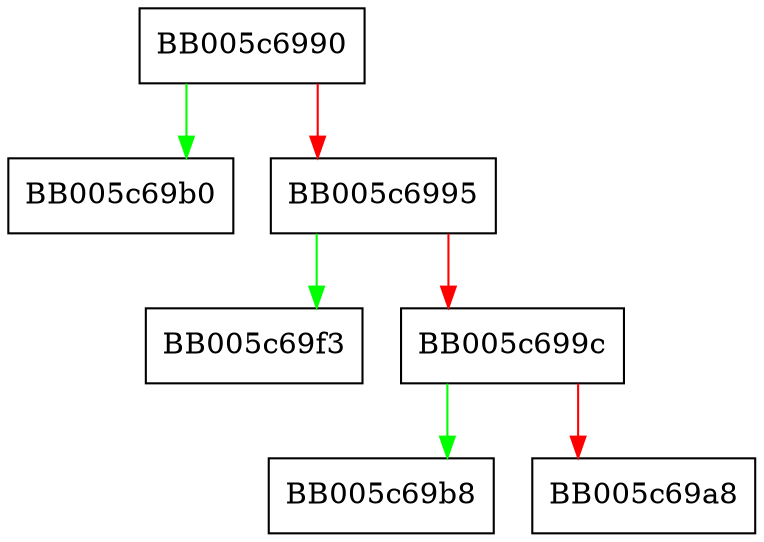 digraph evp_do_ciph_getparams {
  node [shape="box"];
  graph [splines=ortho];
  BB005c6990 -> BB005c69b0 [color="green"];
  BB005c6990 -> BB005c6995 [color="red"];
  BB005c6995 -> BB005c69f3 [color="green"];
  BB005c6995 -> BB005c699c [color="red"];
  BB005c699c -> BB005c69b8 [color="green"];
  BB005c699c -> BB005c69a8 [color="red"];
}